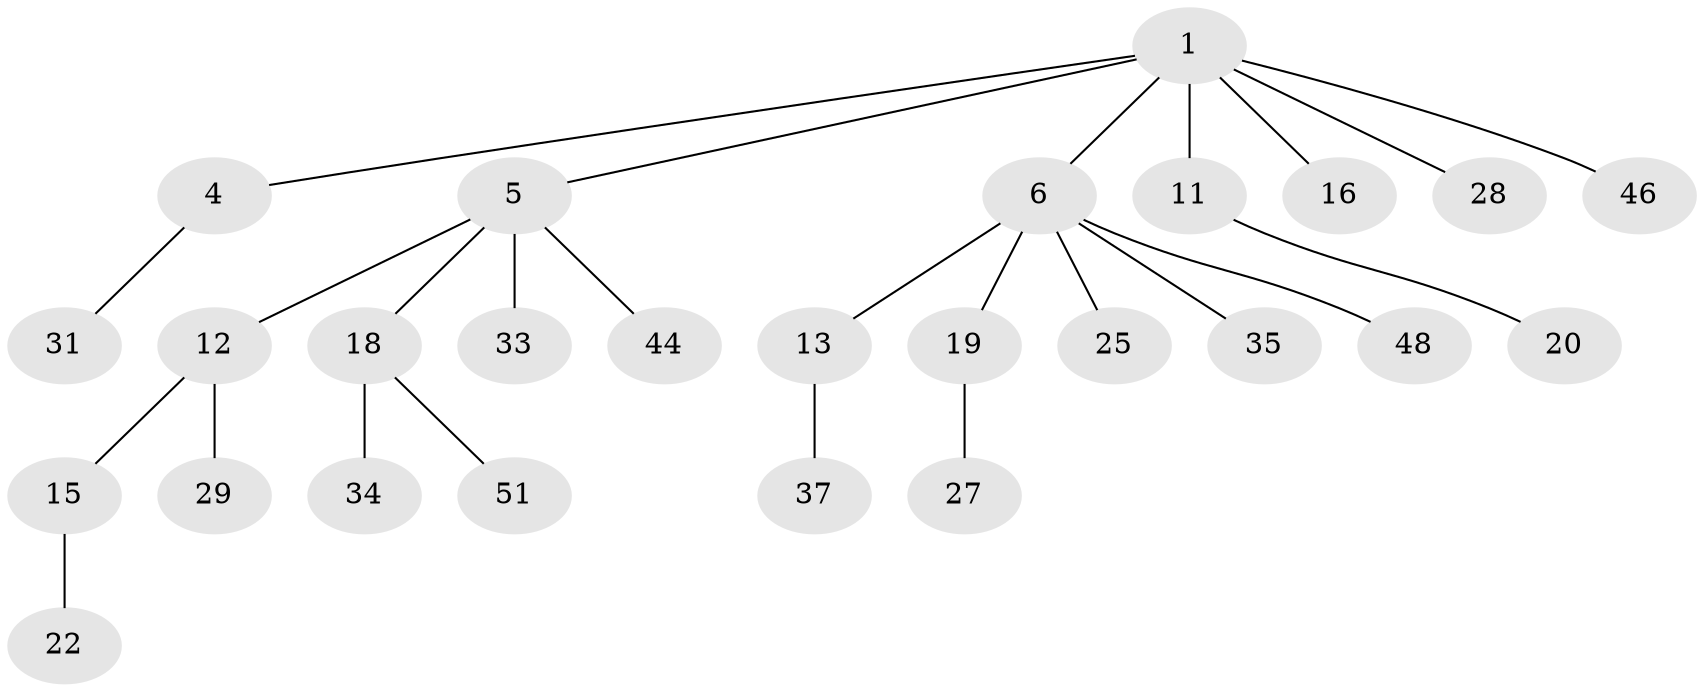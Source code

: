 // original degree distribution, {4: 0.07692307692307693, 3: 0.1346153846153846, 5: 0.057692307692307696, 1: 0.5, 2: 0.23076923076923078}
// Generated by graph-tools (version 1.1) at 2025/19/03/04/25 18:19:05]
// undirected, 26 vertices, 25 edges
graph export_dot {
graph [start="1"]
  node [color=gray90,style=filled];
  1 [super="+2+3"];
  4 [super="+41+10+8"];
  5 [super="+9+21+39"];
  6 [super="+7+24"];
  11;
  12 [super="+17"];
  13;
  15;
  16 [super="+40+42"];
  18 [super="+32+30+52"];
  19 [super="+23"];
  20;
  22;
  25 [super="+49"];
  27 [super="+36"];
  28;
  29 [super="+38"];
  31;
  33;
  34;
  35 [super="+50"];
  37 [super="+45"];
  44;
  46;
  48;
  51;
  1 -- 4;
  1 -- 11;
  1 -- 5;
  1 -- 46;
  1 -- 16;
  1 -- 28;
  1 -- 6;
  4 -- 31;
  5 -- 12;
  5 -- 18;
  5 -- 33;
  5 -- 44;
  6 -- 48;
  6 -- 19;
  6 -- 25;
  6 -- 13;
  6 -- 35;
  11 -- 20;
  12 -- 15;
  12 -- 29;
  13 -- 37;
  15 -- 22;
  18 -- 34;
  18 -- 51;
  19 -- 27;
}

